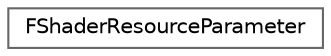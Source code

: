 digraph "Graphical Class Hierarchy"
{
 // INTERACTIVE_SVG=YES
 // LATEX_PDF_SIZE
  bgcolor="transparent";
  edge [fontname=Helvetica,fontsize=10,labelfontname=Helvetica,labelfontsize=10];
  node [fontname=Helvetica,fontsize=10,shape=box,height=0.2,width=0.4];
  rankdir="LR";
  Node0 [id="Node000000",label="FShaderResourceParameter",height=0.2,width=0.4,color="grey40", fillcolor="white", style="filled",URL="$da/d17/classFShaderResourceParameter.html",tooltip="A shader resource binding (textures or samplerstates)."];
}
